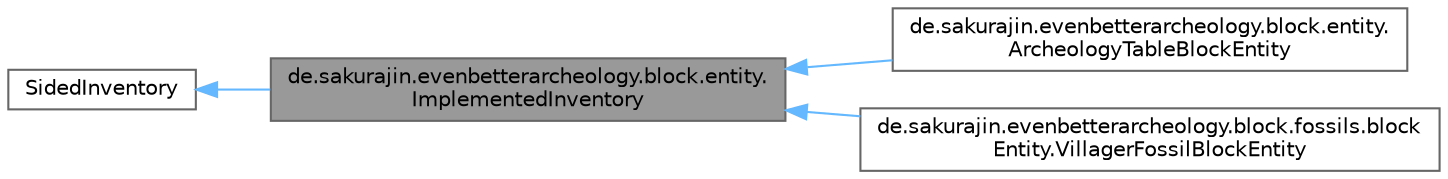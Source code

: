 digraph "de.sakurajin.evenbetterarcheology.block.entity.ImplementedInventory"
{
 // LATEX_PDF_SIZE
  bgcolor="transparent";
  edge [fontname=Helvetica,fontsize=10,labelfontname=Helvetica,labelfontsize=10];
  node [fontname=Helvetica,fontsize=10,shape=box,height=0.2,width=0.4];
  rankdir="LR";
  Node1 [label="de.sakurajin.evenbetterarcheology.block.entity.\lImplementedInventory",height=0.2,width=0.4,color="gray40", fillcolor="grey60", style="filled", fontcolor="black",tooltip="A simple SidedInventory implementation with only default methods + an item list getter."];
  Node2 -> Node1 [dir="back",color="steelblue1",style="solid"];
  Node2 [label="SidedInventory",height=0.2,width=0.4,color="gray40", fillcolor="white", style="filled",tooltip=" "];
  Node1 -> Node3 [dir="back",color="steelblue1",style="solid"];
  Node3 [label="de.sakurajin.evenbetterarcheology.block.entity.\lArcheologyTableBlockEntity",height=0.2,width=0.4,color="gray40", fillcolor="white", style="filled",URL="$classde_1_1sakurajin_1_1evenbetterarcheology_1_1block_1_1entity_1_1ArcheologyTableBlockEntity.html",tooltip=" "];
  Node1 -> Node4 [dir="back",color="steelblue1",style="solid"];
  Node4 [label="de.sakurajin.evenbetterarcheology.block.fossils.block\lEntity.VillagerFossilBlockEntity",height=0.2,width=0.4,color="gray40", fillcolor="white", style="filled",URL="$classde_1_1sakurajin_1_1evenbetterarcheology_1_1block_1_1fossils_1_1blockEntity_1_1VillagerFossilBlockEntity.html",tooltip=" "];
}

